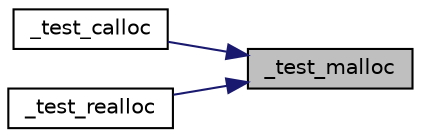 digraph "_test_malloc"
{
 // LATEX_PDF_SIZE
  edge [fontname="Helvetica",fontsize="10",labelfontname="Helvetica",labelfontsize="10"];
  node [fontname="Helvetica",fontsize="10",shape=record];
  rankdir="RL";
  Node1 [label="_test_malloc",height=0.2,width=0.4,color="black", fillcolor="grey75", style="filled", fontcolor="black",tooltip=" "];
  Node1 -> Node2 [dir="back",color="midnightblue",fontsize="10",style="solid",fontname="Helvetica"];
  Node2 [label="_test_calloc",height=0.2,width=0.4,color="black", fillcolor="white", style="filled",URL="$group__cmocka.html#ga5b3c9fe0e921b4cc436894b002e64b78",tooltip=" "];
  Node1 -> Node3 [dir="back",color="midnightblue",fontsize="10",style="solid",fontname="Helvetica"];
  Node3 [label="_test_realloc",height=0.2,width=0.4,color="black", fillcolor="white", style="filled",URL="$group__cmocka.html#gaa329fa627c139f67e6a78ee3840baaac",tooltip=" "];
}
